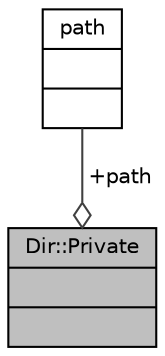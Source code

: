 digraph "Dir::Private"
{
 // LATEX_PDF_SIZE
  edge [fontname="Helvetica",fontsize="10",labelfontname="Helvetica",labelfontsize="10"];
  node [fontname="Helvetica",fontsize="10",shape=record];
  Node1 [label="{Dir::Private\n||}",height=0.2,width=0.4,color="black", fillcolor="grey75", style="filled", fontcolor="black",tooltip=" "];
  Node2 -> Node1 [color="grey25",fontsize="10",style="solid",label=" +path" ,arrowhead="odiamond",fontname="Helvetica"];
  Node2 [label="{path\n||}",height=0.2,width=0.4,color="black", fillcolor="white", style="filled",tooltip=" "];
}
